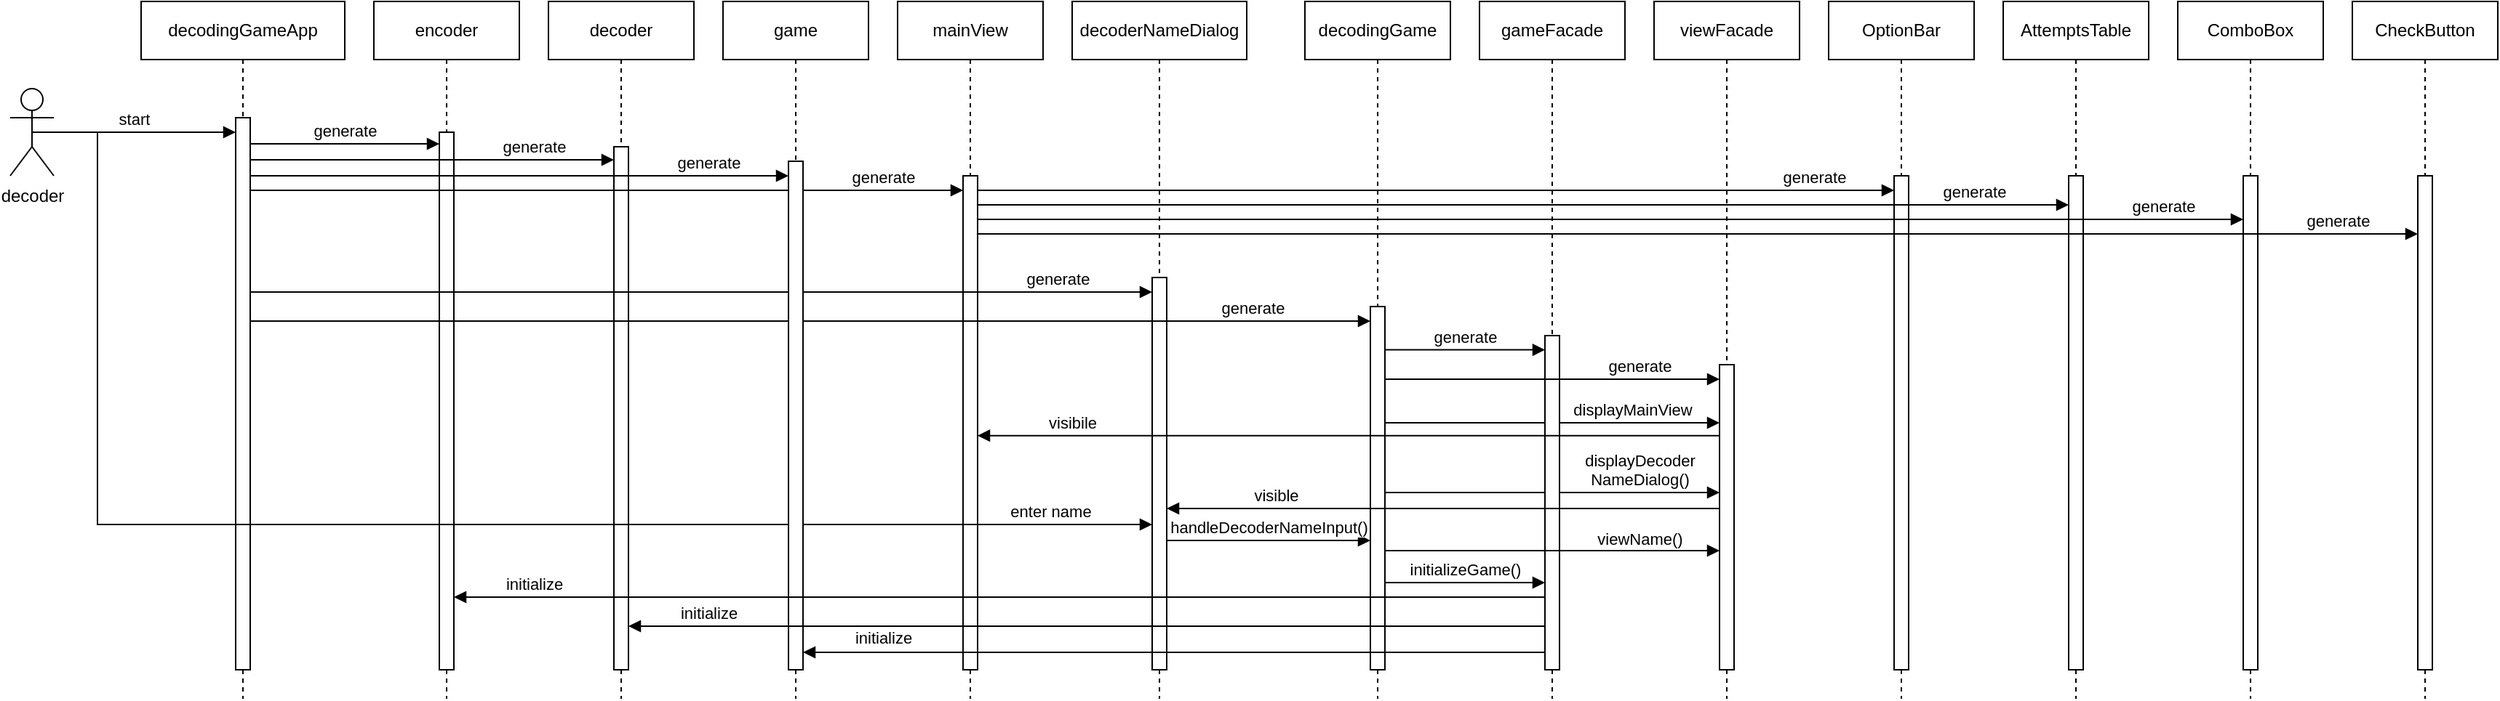 <mxfile version="22.1.16" type="device">
  <diagram name="applicationStart-autoEncoder" id="2YBvvXClWsGukQMizWep">
    <mxGraphModel dx="1434" dy="836" grid="1" gridSize="10" guides="1" tooltips="1" connect="1" arrows="1" fold="1" page="1" pageScale="1" pageWidth="850" pageHeight="1100" math="0" shadow="0">
      <root>
        <mxCell id="0" />
        <mxCell id="1" parent="0" />
        <mxCell id="8UBQslbiQ1dqH_b8KJJY-15" value="decodingGameApp" style="shape=umlLifeline;perimeter=lifelinePerimeter;whiteSpace=wrap;html=1;container=1;dropTarget=0;collapsible=0;recursiveResize=0;outlineConnect=0;portConstraint=eastwest;newEdgeStyle={&quot;curved&quot;:0,&quot;rounded&quot;:0};" parent="1" vertex="1">
          <mxGeometry x="130" y="40" width="140" height="480" as="geometry" />
        </mxCell>
        <mxCell id="8UBQslbiQ1dqH_b8KJJY-16" value="" style="html=1;points=[[0,0,0,0,5],[0,1,0,0,-5],[1,0,0,0,5],[1,1,0,0,-5]];perimeter=orthogonalPerimeter;outlineConnect=0;targetShapes=umlLifeline;portConstraint=eastwest;newEdgeStyle={&quot;curved&quot;:0,&quot;rounded&quot;:0};" parent="8UBQslbiQ1dqH_b8KJJY-15" vertex="1">
          <mxGeometry x="65" y="80" width="10" height="380" as="geometry" />
        </mxCell>
        <mxCell id="8UBQslbiQ1dqH_b8KJJY-17" value="decoder" style="shape=umlActor;verticalLabelPosition=bottom;verticalAlign=top;html=1;" parent="1" vertex="1">
          <mxGeometry x="40" y="100" width="30" height="60" as="geometry" />
        </mxCell>
        <mxCell id="8UBQslbiQ1dqH_b8KJJY-18" value="start" style="html=1;verticalAlign=bottom;endArrow=block;curved=0;rounded=0;exitX=0.5;exitY=0.5;exitDx=0;exitDy=0;exitPerimeter=0;" parent="1" source="8UBQslbiQ1dqH_b8KJJY-17" target="8UBQslbiQ1dqH_b8KJJY-16" edge="1">
          <mxGeometry width="80" relative="1" as="geometry">
            <mxPoint x="140" y="140" as="sourcePoint" />
            <mxPoint x="220" y="140" as="targetPoint" />
          </mxGeometry>
        </mxCell>
        <mxCell id="8UBQslbiQ1dqH_b8KJJY-19" value="encoder" style="shape=umlLifeline;perimeter=lifelinePerimeter;whiteSpace=wrap;html=1;container=1;dropTarget=0;collapsible=0;recursiveResize=0;outlineConnect=0;portConstraint=eastwest;newEdgeStyle={&quot;curved&quot;:0,&quot;rounded&quot;:0};" parent="1" vertex="1">
          <mxGeometry x="290" y="40" width="100" height="480" as="geometry" />
        </mxCell>
        <mxCell id="8UBQslbiQ1dqH_b8KJJY-23" value="" style="html=1;points=[[0,0,0,0,5],[0,1,0,0,-5],[1,0,0,0,5],[1,1,0,0,-5]];perimeter=orthogonalPerimeter;outlineConnect=0;targetShapes=umlLifeline;portConstraint=eastwest;newEdgeStyle={&quot;curved&quot;:0,&quot;rounded&quot;:0};" parent="8UBQslbiQ1dqH_b8KJJY-19" vertex="1">
          <mxGeometry x="45" y="90" width="10" height="370" as="geometry" />
        </mxCell>
        <mxCell id="8UBQslbiQ1dqH_b8KJJY-20" value="decoder" style="shape=umlLifeline;perimeter=lifelinePerimeter;whiteSpace=wrap;html=1;container=1;dropTarget=0;collapsible=0;recursiveResize=0;outlineConnect=0;portConstraint=eastwest;newEdgeStyle={&quot;curved&quot;:0,&quot;rounded&quot;:0};" parent="1" vertex="1">
          <mxGeometry x="410" y="40" width="100" height="480" as="geometry" />
        </mxCell>
        <mxCell id="8UBQslbiQ1dqH_b8KJJY-25" value="" style="html=1;points=[[0,0,0,0,5],[0,1,0,0,-5],[1,0,0,0,5],[1,1,0,0,-5]];perimeter=orthogonalPerimeter;outlineConnect=0;targetShapes=umlLifeline;portConstraint=eastwest;newEdgeStyle={&quot;curved&quot;:0,&quot;rounded&quot;:0};" parent="8UBQslbiQ1dqH_b8KJJY-20" vertex="1">
          <mxGeometry x="45" y="100" width="10" height="360" as="geometry" />
        </mxCell>
        <mxCell id="8UBQslbiQ1dqH_b8KJJY-21" value="mainView" style="shape=umlLifeline;perimeter=lifelinePerimeter;whiteSpace=wrap;html=1;container=1;dropTarget=0;collapsible=0;recursiveResize=0;outlineConnect=0;portConstraint=eastwest;newEdgeStyle={&quot;curved&quot;:0,&quot;rounded&quot;:0};" parent="1" vertex="1">
          <mxGeometry x="650" y="40" width="100" height="480" as="geometry" />
        </mxCell>
        <mxCell id="8UBQslbiQ1dqH_b8KJJY-27" value="" style="html=1;points=[[0,0,0,0,5],[0,1,0,0,-5],[1,0,0,0,5],[1,1,0,0,-5]];perimeter=orthogonalPerimeter;outlineConnect=0;targetShapes=umlLifeline;portConstraint=eastwest;newEdgeStyle={&quot;curved&quot;:0,&quot;rounded&quot;:0};" parent="8UBQslbiQ1dqH_b8KJJY-21" vertex="1">
          <mxGeometry x="45" y="120" width="10" height="340" as="geometry" />
        </mxCell>
        <mxCell id="8UBQslbiQ1dqH_b8KJJY-28" value="decoderNameDialog" style="shape=umlLifeline;perimeter=lifelinePerimeter;whiteSpace=wrap;html=1;container=1;dropTarget=0;collapsible=0;recursiveResize=0;outlineConnect=0;portConstraint=eastwest;newEdgeStyle={&quot;curved&quot;:0,&quot;rounded&quot;:0};" parent="1" vertex="1">
          <mxGeometry x="770" y="40" width="120" height="480" as="geometry" />
        </mxCell>
        <mxCell id="8UBQslbiQ1dqH_b8KJJY-30" value="" style="html=1;points=[[0,0,0,0,5],[0,1,0,0,-5],[1,0,0,0,5],[1,1,0,0,-5]];perimeter=orthogonalPerimeter;outlineConnect=0;targetShapes=umlLifeline;portConstraint=eastwest;newEdgeStyle={&quot;curved&quot;:0,&quot;rounded&quot;:0};" parent="8UBQslbiQ1dqH_b8KJJY-28" vertex="1">
          <mxGeometry x="55" y="190" width="10" height="270" as="geometry" />
        </mxCell>
        <mxCell id="8UBQslbiQ1dqH_b8KJJY-29" value="generate" style="html=1;verticalAlign=bottom;endArrow=block;curved=0;rounded=0;" parent="1" edge="1">
          <mxGeometry x="0.788" width="80" relative="1" as="geometry">
            <mxPoint x="205" y="240.0" as="sourcePoint" />
            <mxPoint x="825" y="240.0" as="targetPoint" />
            <mxPoint as="offset" />
          </mxGeometry>
        </mxCell>
        <mxCell id="DJOfWeLJxFiv9ff_7gT9-1" value="enter name" style="html=1;verticalAlign=bottom;endArrow=block;curved=0;rounded=0;exitX=0.5;exitY=0.5;exitDx=0;exitDy=0;exitPerimeter=0;" parent="1" target="8UBQslbiQ1dqH_b8KJJY-30" edge="1">
          <mxGeometry x="0.865" width="80" relative="1" as="geometry">
            <mxPoint x="55" y="130" as="sourcePoint" />
            <mxPoint x="825" y="360" as="targetPoint" />
            <Array as="points">
              <mxPoint x="100" y="130" />
              <mxPoint x="100" y="400" />
            </Array>
            <mxPoint as="offset" />
          </mxGeometry>
        </mxCell>
        <mxCell id="DJOfWeLJxFiv9ff_7gT9-2" value="decodingGame" style="shape=umlLifeline;perimeter=lifelinePerimeter;whiteSpace=wrap;html=1;container=1;dropTarget=0;collapsible=0;recursiveResize=0;outlineConnect=0;portConstraint=eastwest;newEdgeStyle={&quot;curved&quot;:0,&quot;rounded&quot;:0};" parent="1" vertex="1">
          <mxGeometry x="930" y="40" width="100" height="480" as="geometry" />
        </mxCell>
        <mxCell id="DJOfWeLJxFiv9ff_7gT9-3" value="" style="html=1;points=[[0,0,0,0,5],[0,1,0,0,-5],[1,0,0,0,5],[1,1,0,0,-5]];perimeter=orthogonalPerimeter;outlineConnect=0;targetShapes=umlLifeline;portConstraint=eastwest;newEdgeStyle={&quot;curved&quot;:0,&quot;rounded&quot;:0};" parent="DJOfWeLJxFiv9ff_7gT9-2" vertex="1">
          <mxGeometry x="45" y="210" width="10" height="250" as="geometry" />
        </mxCell>
        <mxCell id="DJOfWeLJxFiv9ff_7gT9-4" value="generate" style="html=1;verticalAlign=bottom;endArrow=block;curved=0;rounded=0;" parent="1" edge="1">
          <mxGeometry x="0.788" width="80" relative="1" as="geometry">
            <mxPoint x="205" y="260" as="sourcePoint" />
            <mxPoint x="975" y="260" as="targetPoint" />
            <mxPoint as="offset" />
          </mxGeometry>
        </mxCell>
        <mxCell id="DJOfWeLJxFiv9ff_7gT9-6" value="displayMainView" style="html=1;verticalAlign=bottom;endArrow=block;curved=0;rounded=0;" parent="1" edge="1">
          <mxGeometry x="0.48" width="80" relative="1" as="geometry">
            <mxPoint x="985" y="330" as="sourcePoint" />
            <mxPoint x="1215" y="330" as="targetPoint" />
            <mxPoint as="offset" />
          </mxGeometry>
        </mxCell>
        <mxCell id="DJOfWeLJxFiv9ff_7gT9-7" value="displayDecoder&lt;br&gt;NameDialog()" style="html=1;verticalAlign=bottom;endArrow=block;curved=0;rounded=0;" parent="1" edge="1">
          <mxGeometry x="0.522" width="80" relative="1" as="geometry">
            <mxPoint x="985" y="378" as="sourcePoint" />
            <mxPoint x="1215" y="378" as="targetPoint" />
            <mxPoint as="offset" />
            <Array as="points" />
          </mxGeometry>
        </mxCell>
        <mxCell id="DJOfWeLJxFiv9ff_7gT9-10" value="handleDecoderNameInput()" style="html=1;verticalAlign=bottom;endArrow=block;curved=0;rounded=0;" parent="1" edge="1">
          <mxGeometry width="80" relative="1" as="geometry">
            <mxPoint x="835" y="411" as="sourcePoint" />
            <mxPoint x="975" y="411" as="targetPoint" />
          </mxGeometry>
        </mxCell>
        <mxCell id="DJOfWeLJxFiv9ff_7gT9-11" value="gameFacade" style="shape=umlLifeline;perimeter=lifelinePerimeter;whiteSpace=wrap;html=1;container=1;dropTarget=0;collapsible=0;recursiveResize=0;outlineConnect=0;portConstraint=eastwest;newEdgeStyle={&quot;curved&quot;:0,&quot;rounded&quot;:0};" parent="1" vertex="1">
          <mxGeometry x="1050" y="40" width="100" height="480" as="geometry" />
        </mxCell>
        <mxCell id="DJOfWeLJxFiv9ff_7gT9-14" value="" style="html=1;points=[[0,0,0,0,5],[0,1,0,0,-5],[1,0,0,0,5],[1,1,0,0,-5]];perimeter=orthogonalPerimeter;outlineConnect=0;targetShapes=umlLifeline;portConstraint=eastwest;newEdgeStyle={&quot;curved&quot;:0,&quot;rounded&quot;:0};" parent="DJOfWeLJxFiv9ff_7gT9-11" vertex="1">
          <mxGeometry x="45" y="230" width="10" height="230" as="geometry" />
        </mxCell>
        <mxCell id="DJOfWeLJxFiv9ff_7gT9-12" value="viewFacade" style="shape=umlLifeline;perimeter=lifelinePerimeter;whiteSpace=wrap;html=1;container=1;dropTarget=0;collapsible=0;recursiveResize=0;outlineConnect=0;portConstraint=eastwest;newEdgeStyle={&quot;curved&quot;:0,&quot;rounded&quot;:0};" parent="1" vertex="1">
          <mxGeometry x="1170" y="40" width="100" height="480" as="geometry" />
        </mxCell>
        <mxCell id="DJOfWeLJxFiv9ff_7gT9-15" value="" style="html=1;points=[[0,0,0,0,5],[0,1,0,0,-5],[1,0,0,0,5],[1,1,0,0,-5]];perimeter=orthogonalPerimeter;outlineConnect=0;targetShapes=umlLifeline;portConstraint=eastwest;newEdgeStyle={&quot;curved&quot;:0,&quot;rounded&quot;:0};" parent="DJOfWeLJxFiv9ff_7gT9-12" vertex="1">
          <mxGeometry x="45" y="250" width="10" height="210" as="geometry" />
        </mxCell>
        <mxCell id="DJOfWeLJxFiv9ff_7gT9-13" value="generate" style="html=1;verticalAlign=bottom;endArrow=block;curved=0;rounded=0;" parent="1" edge="1">
          <mxGeometry width="80" relative="1" as="geometry">
            <mxPoint x="985" y="279.8" as="sourcePoint" />
            <mxPoint x="1095.0" y="279.8" as="targetPoint" />
          </mxGeometry>
        </mxCell>
        <mxCell id="DJOfWeLJxFiv9ff_7gT9-16" value="generate" style="html=1;verticalAlign=bottom;endArrow=block;curved=0;rounded=0;" parent="1" edge="1">
          <mxGeometry x="0.522" width="80" relative="1" as="geometry">
            <mxPoint x="985" y="300" as="sourcePoint" />
            <mxPoint x="1215" y="300" as="targetPoint" />
            <mxPoint as="offset" />
          </mxGeometry>
        </mxCell>
        <mxCell id="DJOfWeLJxFiv9ff_7gT9-17" value="visible" style="html=1;verticalAlign=bottom;endArrow=block;curved=0;rounded=0;" parent="1" edge="1">
          <mxGeometry x="0.605" width="80" relative="1" as="geometry">
            <mxPoint x="1215" y="389" as="sourcePoint" />
            <mxPoint x="835" y="389" as="targetPoint" />
            <mxPoint as="offset" />
          </mxGeometry>
        </mxCell>
        <mxCell id="DJOfWeLJxFiv9ff_7gT9-18" value="visibile" style="html=1;verticalAlign=bottom;endArrow=block;curved=0;rounded=0;" parent="1" edge="1">
          <mxGeometry x="0.745" width="80" relative="1" as="geometry">
            <mxPoint x="1215" y="338.84" as="sourcePoint" />
            <mxPoint x="705" y="338.84" as="targetPoint" />
            <mxPoint as="offset" />
          </mxGeometry>
        </mxCell>
        <mxCell id="DJOfWeLJxFiv9ff_7gT9-20" value="initializeGame()" style="html=1;verticalAlign=bottom;endArrow=block;curved=0;rounded=0;" parent="1" edge="1">
          <mxGeometry width="80" relative="1" as="geometry">
            <mxPoint x="985" y="440" as="sourcePoint" />
            <mxPoint x="1095" y="440" as="targetPoint" />
          </mxGeometry>
        </mxCell>
        <mxCell id="DJOfWeLJxFiv9ff_7gT9-21" value="generate" style="html=1;verticalAlign=bottom;endArrow=block;curved=0;rounded=0;" parent="1" edge="1">
          <mxGeometry x="0.775" width="80" relative="1" as="geometry">
            <mxPoint x="205" y="170" as="sourcePoint" />
            <mxPoint x="695" y="170" as="targetPoint" />
            <mxPoint as="offset" />
          </mxGeometry>
        </mxCell>
        <mxCell id="DJOfWeLJxFiv9ff_7gT9-22" value="game" style="shape=umlLifeline;perimeter=lifelinePerimeter;whiteSpace=wrap;html=1;container=1;dropTarget=0;collapsible=0;recursiveResize=0;outlineConnect=0;portConstraint=eastwest;newEdgeStyle={&quot;curved&quot;:0,&quot;rounded&quot;:0};" parent="1" vertex="1">
          <mxGeometry x="530" y="40" width="100" height="480" as="geometry" />
        </mxCell>
        <mxCell id="DJOfWeLJxFiv9ff_7gT9-23" value="" style="html=1;points=[[0,0,0,0,5],[0,1,0,0,-5],[1,0,0,0,5],[1,1,0,0,-5]];perimeter=orthogonalPerimeter;outlineConnect=0;targetShapes=umlLifeline;portConstraint=eastwest;newEdgeStyle={&quot;curved&quot;:0,&quot;rounded&quot;:0};" parent="DJOfWeLJxFiv9ff_7gT9-22" vertex="1">
          <mxGeometry x="45" y="110" width="10" height="350" as="geometry" />
        </mxCell>
        <mxCell id="DJOfWeLJxFiv9ff_7gT9-26" value="generate" style="html=1;verticalAlign=bottom;endArrow=block;curved=0;rounded=0;" parent="1" edge="1">
          <mxGeometry width="80" relative="1" as="geometry">
            <mxPoint x="205" y="138" as="sourcePoint" />
            <mxPoint x="335.0" y="138" as="targetPoint" />
          </mxGeometry>
        </mxCell>
        <mxCell id="DJOfWeLJxFiv9ff_7gT9-27" value="generate" style="html=1;verticalAlign=bottom;endArrow=block;curved=0;rounded=0;" parent="1" edge="1">
          <mxGeometry x="0.56" width="80" relative="1" as="geometry">
            <mxPoint x="205" y="149" as="sourcePoint" />
            <mxPoint x="455.0" y="149" as="targetPoint" />
            <mxPoint as="offset" />
          </mxGeometry>
        </mxCell>
        <mxCell id="DJOfWeLJxFiv9ff_7gT9-28" value="generate" style="html=1;verticalAlign=bottom;endArrow=block;curved=0;rounded=0;" parent="1" edge="1">
          <mxGeometry x="0.703" width="80" relative="1" as="geometry">
            <mxPoint x="205" y="160" as="sourcePoint" />
            <mxPoint x="575" y="160" as="targetPoint" />
            <mxPoint as="offset" />
          </mxGeometry>
        </mxCell>
        <mxCell id="DJOfWeLJxFiv9ff_7gT9-29" value="viewName()" style="html=1;verticalAlign=bottom;endArrow=block;curved=0;rounded=0;" parent="1" edge="1">
          <mxGeometry x="0.522" y="-1" width="80" relative="1" as="geometry">
            <mxPoint x="985" y="418" as="sourcePoint" />
            <mxPoint x="1215" y="418" as="targetPoint" />
            <mxPoint as="offset" />
          </mxGeometry>
        </mxCell>
        <mxCell id="DJOfWeLJxFiv9ff_7gT9-30" value="initialize" style="html=1;verticalAlign=bottom;endArrow=block;curved=0;rounded=0;" parent="1" edge="1">
          <mxGeometry x="0.853" width="80" relative="1" as="geometry">
            <mxPoint x="1095" y="450" as="sourcePoint" />
            <mxPoint x="345.0" y="450" as="targetPoint" />
            <mxPoint as="offset" />
          </mxGeometry>
        </mxCell>
        <mxCell id="DJOfWeLJxFiv9ff_7gT9-31" value="initialize" style="html=1;verticalAlign=bottom;endArrow=block;curved=0;rounded=0;" parent="1" edge="1">
          <mxGeometry x="0.825" width="80" relative="1" as="geometry">
            <mxPoint x="1095" y="470" as="sourcePoint" />
            <mxPoint x="465" y="470" as="targetPoint" />
            <mxPoint as="offset" />
          </mxGeometry>
        </mxCell>
        <mxCell id="DJOfWeLJxFiv9ff_7gT9-32" value="initialize" style="html=1;verticalAlign=bottom;endArrow=block;curved=0;rounded=0;" parent="1" edge="1">
          <mxGeometry x="0.784" y="-1" width="80" relative="1" as="geometry">
            <mxPoint x="1095" y="488" as="sourcePoint" />
            <mxPoint x="585" y="488" as="targetPoint" />
            <mxPoint as="offset" />
          </mxGeometry>
        </mxCell>
        <mxCell id="7PV3bHNGSDhPeVvq4zQo-1" value="OptionBar" style="shape=umlLifeline;perimeter=lifelinePerimeter;whiteSpace=wrap;html=1;container=1;dropTarget=0;collapsible=0;recursiveResize=0;outlineConnect=0;portConstraint=eastwest;newEdgeStyle={&quot;curved&quot;:0,&quot;rounded&quot;:0};" vertex="1" parent="1">
          <mxGeometry x="1290" y="40" width="100" height="480" as="geometry" />
        </mxCell>
        <mxCell id="7PV3bHNGSDhPeVvq4zQo-6" value="" style="html=1;points=[[0,0,0,0,5],[0,1,0,0,-5],[1,0,0,0,5],[1,1,0,0,-5]];perimeter=orthogonalPerimeter;outlineConnect=0;targetShapes=umlLifeline;portConstraint=eastwest;newEdgeStyle={&quot;curved&quot;:0,&quot;rounded&quot;:0};" vertex="1" parent="7PV3bHNGSDhPeVvq4zQo-1">
          <mxGeometry x="45" y="120" width="10" height="340" as="geometry" />
        </mxCell>
        <mxCell id="7PV3bHNGSDhPeVvq4zQo-2" value="AttemptsTable" style="shape=umlLifeline;perimeter=lifelinePerimeter;whiteSpace=wrap;html=1;container=1;dropTarget=0;collapsible=0;recursiveResize=0;outlineConnect=0;portConstraint=eastwest;newEdgeStyle={&quot;curved&quot;:0,&quot;rounded&quot;:0};" vertex="1" parent="1">
          <mxGeometry x="1410" y="40" width="100" height="480" as="geometry" />
        </mxCell>
        <mxCell id="7PV3bHNGSDhPeVvq4zQo-7" value="" style="html=1;points=[[0,0,0,0,5],[0,1,0,0,-5],[1,0,0,0,5],[1,1,0,0,-5]];perimeter=orthogonalPerimeter;outlineConnect=0;targetShapes=umlLifeline;portConstraint=eastwest;newEdgeStyle={&quot;curved&quot;:0,&quot;rounded&quot;:0};" vertex="1" parent="7PV3bHNGSDhPeVvq4zQo-2">
          <mxGeometry x="45" y="120" width="10" height="340" as="geometry" />
        </mxCell>
        <mxCell id="7PV3bHNGSDhPeVvq4zQo-3" value="ComboBox" style="shape=umlLifeline;perimeter=lifelinePerimeter;whiteSpace=wrap;html=1;container=1;dropTarget=0;collapsible=0;recursiveResize=0;outlineConnect=0;portConstraint=eastwest;newEdgeStyle={&quot;curved&quot;:0,&quot;rounded&quot;:0};" vertex="1" parent="1">
          <mxGeometry x="1530" y="40" width="100" height="480" as="geometry" />
        </mxCell>
        <mxCell id="7PV3bHNGSDhPeVvq4zQo-8" value="" style="html=1;points=[[0,0,0,0,5],[0,1,0,0,-5],[1,0,0,0,5],[1,1,0,0,-5]];perimeter=orthogonalPerimeter;outlineConnect=0;targetShapes=umlLifeline;portConstraint=eastwest;newEdgeStyle={&quot;curved&quot;:0,&quot;rounded&quot;:0};" vertex="1" parent="7PV3bHNGSDhPeVvq4zQo-3">
          <mxGeometry x="45" y="120" width="10" height="340" as="geometry" />
        </mxCell>
        <mxCell id="7PV3bHNGSDhPeVvq4zQo-4" value="CheckButton" style="shape=umlLifeline;perimeter=lifelinePerimeter;whiteSpace=wrap;html=1;container=1;dropTarget=0;collapsible=0;recursiveResize=0;outlineConnect=0;portConstraint=eastwest;newEdgeStyle={&quot;curved&quot;:0,&quot;rounded&quot;:0};" vertex="1" parent="1">
          <mxGeometry x="1650" y="40" width="100" height="480" as="geometry" />
        </mxCell>
        <mxCell id="7PV3bHNGSDhPeVvq4zQo-9" value="" style="html=1;points=[[0,0,0,0,5],[0,1,0,0,-5],[1,0,0,0,5],[1,1,0,0,-5]];perimeter=orthogonalPerimeter;outlineConnect=0;targetShapes=umlLifeline;portConstraint=eastwest;newEdgeStyle={&quot;curved&quot;:0,&quot;rounded&quot;:0};" vertex="1" parent="7PV3bHNGSDhPeVvq4zQo-4">
          <mxGeometry x="45" y="120" width="10" height="340" as="geometry" />
        </mxCell>
        <mxCell id="7PV3bHNGSDhPeVvq4zQo-5" value="generate" style="html=1;verticalAlign=bottom;endArrow=block;curved=0;rounded=0;" edge="1" parent="1">
          <mxGeometry x="0.825" width="80" relative="1" as="geometry">
            <mxPoint x="705" y="170" as="sourcePoint" />
            <mxPoint x="1335" y="170" as="targetPoint" />
            <mxPoint as="offset" />
          </mxGeometry>
        </mxCell>
        <mxCell id="7PV3bHNGSDhPeVvq4zQo-10" value="generate" style="html=1;verticalAlign=bottom;endArrow=block;curved=0;rounded=0;" edge="1" parent="1">
          <mxGeometry x="0.825" width="80" relative="1" as="geometry">
            <mxPoint x="705.0" y="180.0" as="sourcePoint" />
            <mxPoint x="1455" y="180.0" as="targetPoint" />
            <mxPoint as="offset" />
          </mxGeometry>
        </mxCell>
        <mxCell id="7PV3bHNGSDhPeVvq4zQo-11" value="generate" style="html=1;verticalAlign=bottom;endArrow=block;curved=0;rounded=0;" edge="1" parent="1">
          <mxGeometry x="0.874" width="80" relative="1" as="geometry">
            <mxPoint x="705.0" y="190.0" as="sourcePoint" />
            <mxPoint x="1575" y="190.0" as="targetPoint" />
            <mxPoint as="offset" />
          </mxGeometry>
        </mxCell>
        <mxCell id="7PV3bHNGSDhPeVvq4zQo-12" value="generate" style="html=1;verticalAlign=bottom;endArrow=block;curved=0;rounded=0;" edge="1" parent="1">
          <mxGeometry x="0.889" width="80" relative="1" as="geometry">
            <mxPoint x="705" y="200" as="sourcePoint" />
            <mxPoint x="1695" y="200" as="targetPoint" />
            <mxPoint as="offset" />
          </mxGeometry>
        </mxCell>
      </root>
    </mxGraphModel>
  </diagram>
</mxfile>
